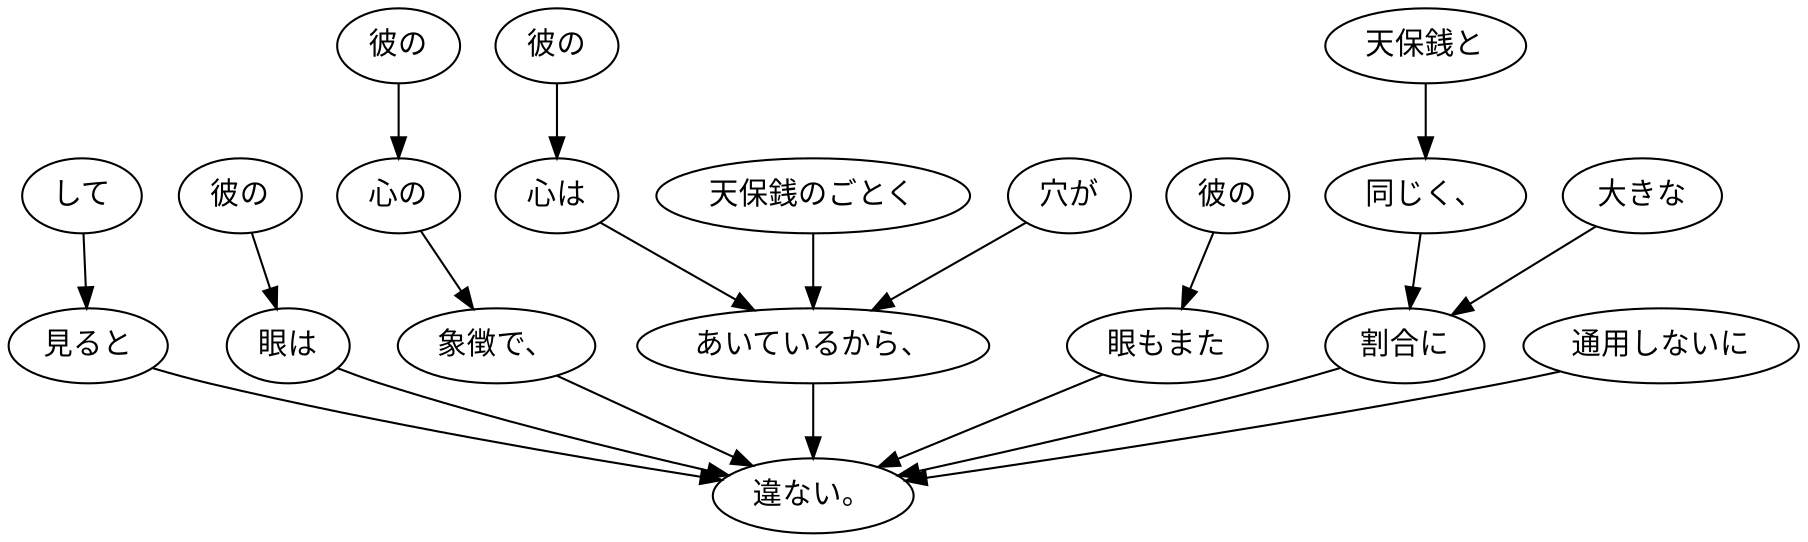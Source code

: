 digraph graph5738 {
	node0 [label="して"];
	node1 [label="見ると"];
	node2 [label="彼の"];
	node3 [label="眼は"];
	node4 [label="彼の"];
	node5 [label="心の"];
	node6 [label="象徴で、"];
	node7 [label="彼の"];
	node8 [label="心は"];
	node9 [label="天保銭のごとく"];
	node10 [label="穴が"];
	node11 [label="あいているから、"];
	node12 [label="彼の"];
	node13 [label="眼もまた"];
	node14 [label="天保銭と"];
	node15 [label="同じく、"];
	node16 [label="大きな"];
	node17 [label="割合に"];
	node18 [label="通用しないに"];
	node19 [label="違ない。"];
	node0 -> node1;
	node1 -> node19;
	node2 -> node3;
	node3 -> node19;
	node4 -> node5;
	node5 -> node6;
	node6 -> node19;
	node7 -> node8;
	node8 -> node11;
	node9 -> node11;
	node10 -> node11;
	node11 -> node19;
	node12 -> node13;
	node13 -> node19;
	node14 -> node15;
	node15 -> node17;
	node16 -> node17;
	node17 -> node19;
	node18 -> node19;
}
